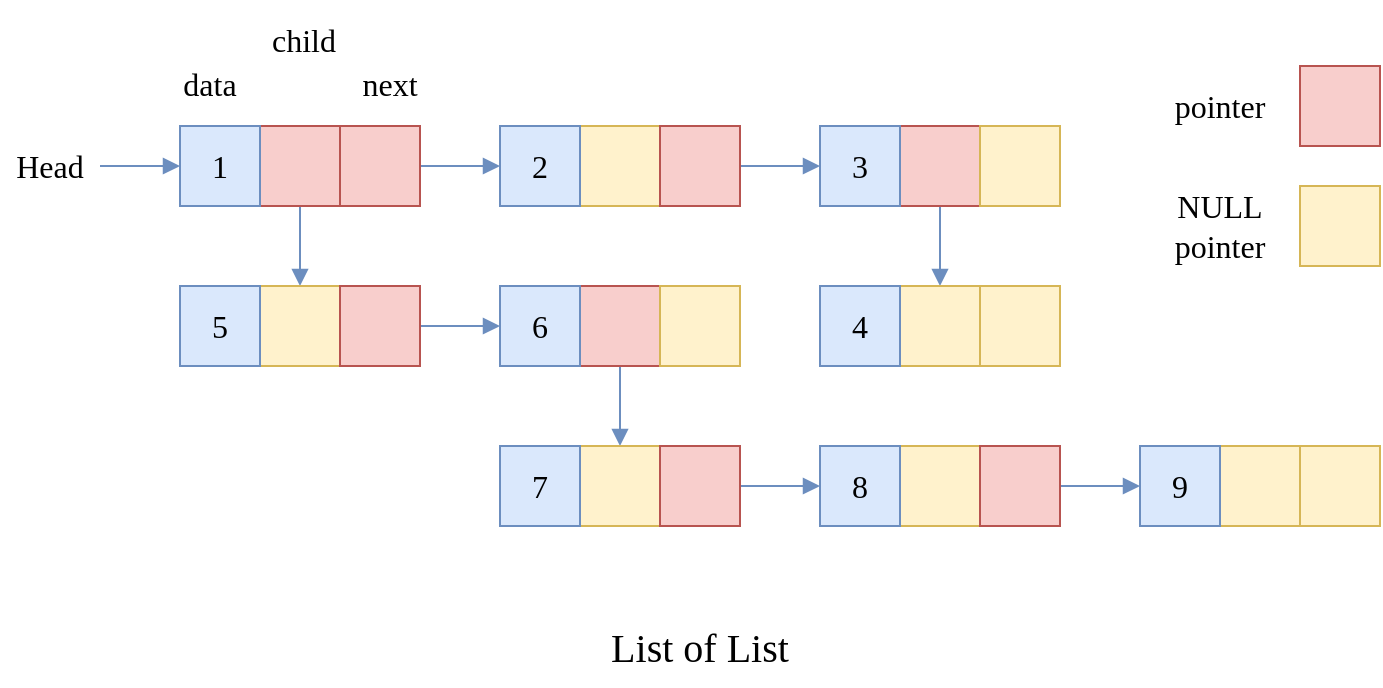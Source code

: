 <mxfile version="24.2.5" type="device">
  <diagram name="Page-1" id="G8ZvJWXJsHYqm7BaVf0D">
    <mxGraphModel dx="1420" dy="821" grid="1" gridSize="10" guides="1" tooltips="1" connect="1" arrows="1" fold="1" page="1" pageScale="1" pageWidth="850" pageHeight="1100" math="0" shadow="0">
      <root>
        <mxCell id="0" />
        <mxCell id="1" parent="0" />
        <mxCell id="Y1ht0l0qpF1LJEd9NI-s-20" value="child" style="text;html=1;align=center;verticalAlign=middle;whiteSpace=wrap;rounded=0;fontFamily=Ubuntu;fontSize=16;fontStyle=0;" parent="1" vertex="1">
          <mxGeometry x="317" y="177" width="50" height="40" as="geometry" />
        </mxCell>
        <mxCell id="6nbiD8FfBm9z2fzWC2GB-10" value="List of List" style="text;html=1;align=center;verticalAlign=middle;whiteSpace=wrap;rounded=0;fontFamily=Ubuntu;fontSize=20;fontStyle=0;" parent="1" vertex="1">
          <mxGeometry x="480" y="480" width="120" height="40" as="geometry" />
        </mxCell>
        <mxCell id="0Mc5ShmmSgY_8YMRMMed-91" style="edgeStyle=orthogonalEdgeStyle;rounded=1;orthogonalLoop=1;jettySize=auto;html=1;entryX=0.5;entryY=0;entryDx=0;entryDy=0;shadow=0;strokeColor=#6c8ebf;strokeWidth=1;fontFamily=Ubuntu;fontSize=14;fontStyle=0;endArrow=block;endFill=1;fillColor=#dae8fc;" edge="1" parent="1" source="0Mc5ShmmSgY_8YMRMMed-43" target="0Mc5ShmmSgY_8YMRMMed-85">
          <mxGeometry relative="1" as="geometry" />
        </mxCell>
        <mxCell id="0Mc5ShmmSgY_8YMRMMed-43" value="" style="rounded=0;whiteSpace=wrap;html=1;shadow=0;strokeColor=#b85450;strokeWidth=1;fontFamily=Ubuntu;fontSize=16;fontStyle=0;fillColor=#f8cecc;" vertex="1" parent="1">
          <mxGeometry x="320" y="240" width="40" height="40" as="geometry" />
        </mxCell>
        <mxCell id="0Mc5ShmmSgY_8YMRMMed-52" value="1" style="rounded=0;whiteSpace=wrap;html=1;shadow=0;strokeColor=#6c8ebf;strokeWidth=1;fontFamily=Ubuntu;fontSize=16;fontStyle=0;fillColor=#dae8fc;" vertex="1" parent="1">
          <mxGeometry x="280" y="240" width="40" height="40" as="geometry" />
        </mxCell>
        <mxCell id="0Mc5ShmmSgY_8YMRMMed-92" style="edgeStyle=orthogonalEdgeStyle;rounded=1;orthogonalLoop=1;jettySize=auto;html=1;entryX=0;entryY=0.5;entryDx=0;entryDy=0;shadow=0;strokeColor=#6c8ebf;strokeWidth=1;fontFamily=Ubuntu;fontSize=14;fontStyle=0;endArrow=block;endFill=1;fillColor=#dae8fc;" edge="1" parent="1" source="0Mc5ShmmSgY_8YMRMMed-72" target="0Mc5ShmmSgY_8YMRMMed-75">
          <mxGeometry relative="1" as="geometry" />
        </mxCell>
        <mxCell id="0Mc5ShmmSgY_8YMRMMed-72" value="" style="rounded=0;whiteSpace=wrap;html=1;shadow=0;strokeColor=#b85450;strokeWidth=1;fontFamily=Ubuntu;fontSize=16;fontStyle=0;fillColor=#f8cecc;" vertex="1" parent="1">
          <mxGeometry x="360" y="240" width="40" height="40" as="geometry" />
        </mxCell>
        <mxCell id="0Mc5ShmmSgY_8YMRMMed-74" value="" style="rounded=0;whiteSpace=wrap;html=1;shadow=0;strokeColor=#d6b656;strokeWidth=1;fontFamily=Ubuntu;fontSize=16;fontStyle=0;fillColor=#fff2cc;" vertex="1" parent="1">
          <mxGeometry x="480" y="240" width="40" height="40" as="geometry" />
        </mxCell>
        <mxCell id="0Mc5ShmmSgY_8YMRMMed-75" value="2" style="rounded=0;whiteSpace=wrap;html=1;shadow=0;strokeColor=#6c8ebf;strokeWidth=1;fontFamily=Ubuntu;fontSize=16;fontStyle=0;fillColor=#dae8fc;" vertex="1" parent="1">
          <mxGeometry x="440" y="240" width="40" height="40" as="geometry" />
        </mxCell>
        <mxCell id="0Mc5ShmmSgY_8YMRMMed-80" style="edgeStyle=orthogonalEdgeStyle;rounded=1;orthogonalLoop=1;jettySize=auto;html=1;entryX=0;entryY=0.5;entryDx=0;entryDy=0;shadow=0;strokeColor=#6c8ebf;strokeWidth=1;fontFamily=Ubuntu;fontSize=14;fontStyle=0;endArrow=block;endFill=1;fillColor=#dae8fc;" edge="1" parent="1" source="0Mc5ShmmSgY_8YMRMMed-76" target="0Mc5ShmmSgY_8YMRMMed-78">
          <mxGeometry relative="1" as="geometry" />
        </mxCell>
        <mxCell id="0Mc5ShmmSgY_8YMRMMed-76" value="" style="rounded=0;whiteSpace=wrap;html=1;shadow=0;strokeColor=#b85450;strokeWidth=1;fontFamily=Ubuntu;fontSize=16;fontStyle=0;fillColor=#f8cecc;" vertex="1" parent="1">
          <mxGeometry x="520" y="240" width="40" height="40" as="geometry" />
        </mxCell>
        <mxCell id="0Mc5ShmmSgY_8YMRMMed-84" style="edgeStyle=orthogonalEdgeStyle;rounded=1;orthogonalLoop=1;jettySize=auto;html=1;entryX=0.5;entryY=0;entryDx=0;entryDy=0;shadow=0;strokeColor=#6c8ebf;strokeWidth=1;fontFamily=Ubuntu;fontSize=14;fontStyle=0;endArrow=block;endFill=1;fillColor=#dae8fc;" edge="1" parent="1" source="0Mc5ShmmSgY_8YMRMMed-77" target="0Mc5ShmmSgY_8YMRMMed-81">
          <mxGeometry relative="1" as="geometry" />
        </mxCell>
        <mxCell id="0Mc5ShmmSgY_8YMRMMed-77" value="" style="rounded=0;whiteSpace=wrap;html=1;shadow=0;strokeColor=#b85450;strokeWidth=1;fontFamily=Ubuntu;fontSize=16;fontStyle=0;fillColor=#f8cecc;" vertex="1" parent="1">
          <mxGeometry x="640" y="240" width="40" height="40" as="geometry" />
        </mxCell>
        <mxCell id="0Mc5ShmmSgY_8YMRMMed-78" value="3" style="rounded=0;whiteSpace=wrap;html=1;shadow=0;strokeColor=#6c8ebf;strokeWidth=1;fontFamily=Ubuntu;fontSize=16;fontStyle=0;fillColor=#dae8fc;" vertex="1" parent="1">
          <mxGeometry x="600" y="240" width="40" height="40" as="geometry" />
        </mxCell>
        <mxCell id="0Mc5ShmmSgY_8YMRMMed-79" value="" style="rounded=0;whiteSpace=wrap;html=1;shadow=0;strokeColor=#d6b656;strokeWidth=1;fontFamily=Ubuntu;fontSize=16;fontStyle=0;fillColor=#fff2cc;" vertex="1" parent="1">
          <mxGeometry x="680" y="240" width="40" height="40" as="geometry" />
        </mxCell>
        <mxCell id="0Mc5ShmmSgY_8YMRMMed-81" value="" style="rounded=0;whiteSpace=wrap;html=1;shadow=0;strokeColor=#d6b656;strokeWidth=1;fontFamily=Ubuntu;fontSize=16;fontStyle=0;fillColor=#fff2cc;" vertex="1" parent="1">
          <mxGeometry x="640" y="320" width="40" height="40" as="geometry" />
        </mxCell>
        <mxCell id="0Mc5ShmmSgY_8YMRMMed-82" value="4" style="rounded=0;whiteSpace=wrap;html=1;shadow=0;strokeColor=#6c8ebf;strokeWidth=1;fontFamily=Ubuntu;fontSize=16;fontStyle=0;fillColor=#dae8fc;" vertex="1" parent="1">
          <mxGeometry x="600" y="320" width="40" height="40" as="geometry" />
        </mxCell>
        <mxCell id="0Mc5ShmmSgY_8YMRMMed-83" value="" style="rounded=0;whiteSpace=wrap;html=1;shadow=0;strokeColor=#d6b656;strokeWidth=1;fontFamily=Ubuntu;fontSize=16;fontStyle=0;fillColor=#fff2cc;" vertex="1" parent="1">
          <mxGeometry x="680" y="320" width="40" height="40" as="geometry" />
        </mxCell>
        <mxCell id="0Mc5ShmmSgY_8YMRMMed-85" value="" style="rounded=0;whiteSpace=wrap;html=1;shadow=0;strokeColor=#d6b656;strokeWidth=1;fontFamily=Ubuntu;fontSize=16;fontStyle=0;fillColor=#fff2cc;" vertex="1" parent="1">
          <mxGeometry x="320" y="320" width="40" height="40" as="geometry" />
        </mxCell>
        <mxCell id="0Mc5ShmmSgY_8YMRMMed-86" value="5" style="rounded=0;whiteSpace=wrap;html=1;shadow=0;strokeColor=#6c8ebf;strokeWidth=1;fontFamily=Ubuntu;fontSize=16;fontStyle=0;fillColor=#dae8fc;" vertex="1" parent="1">
          <mxGeometry x="280" y="320" width="40" height="40" as="geometry" />
        </mxCell>
        <mxCell id="0Mc5ShmmSgY_8YMRMMed-93" style="edgeStyle=orthogonalEdgeStyle;rounded=1;orthogonalLoop=1;jettySize=auto;html=1;shadow=0;strokeColor=#6c8ebf;strokeWidth=1;fontFamily=Ubuntu;fontSize=14;fontStyle=0;endArrow=block;endFill=1;fillColor=#dae8fc;" edge="1" parent="1" source="0Mc5ShmmSgY_8YMRMMed-87" target="0Mc5ShmmSgY_8YMRMMed-89">
          <mxGeometry relative="1" as="geometry" />
        </mxCell>
        <mxCell id="0Mc5ShmmSgY_8YMRMMed-87" value="" style="rounded=0;whiteSpace=wrap;html=1;shadow=0;strokeColor=#b85450;strokeWidth=1;fontFamily=Ubuntu;fontSize=16;fontStyle=0;fillColor=#f8cecc;" vertex="1" parent="1">
          <mxGeometry x="360" y="320" width="40" height="40" as="geometry" />
        </mxCell>
        <mxCell id="0Mc5ShmmSgY_8YMRMMed-97" style="edgeStyle=orthogonalEdgeStyle;rounded=1;orthogonalLoop=1;jettySize=auto;html=1;shadow=0;strokeColor=#6c8ebf;strokeWidth=1;fontFamily=Ubuntu;fontSize=14;fontStyle=0;endArrow=block;endFill=1;fillColor=#dae8fc;" edge="1" parent="1" source="0Mc5ShmmSgY_8YMRMMed-88" target="0Mc5ShmmSgY_8YMRMMed-94">
          <mxGeometry relative="1" as="geometry" />
        </mxCell>
        <mxCell id="0Mc5ShmmSgY_8YMRMMed-88" value="" style="rounded=0;whiteSpace=wrap;html=1;shadow=0;strokeColor=#b85450;strokeWidth=1;fontFamily=Ubuntu;fontSize=16;fontStyle=0;fillColor=#f8cecc;" vertex="1" parent="1">
          <mxGeometry x="480" y="320" width="40" height="40" as="geometry" />
        </mxCell>
        <mxCell id="0Mc5ShmmSgY_8YMRMMed-89" value="6" style="rounded=0;whiteSpace=wrap;html=1;shadow=0;strokeColor=#6c8ebf;strokeWidth=1;fontFamily=Ubuntu;fontSize=16;fontStyle=0;fillColor=#dae8fc;" vertex="1" parent="1">
          <mxGeometry x="440" y="320" width="40" height="40" as="geometry" />
        </mxCell>
        <mxCell id="0Mc5ShmmSgY_8YMRMMed-90" value="" style="rounded=0;whiteSpace=wrap;html=1;shadow=0;strokeColor=#d6b656;strokeWidth=1;fontFamily=Ubuntu;fontSize=16;fontStyle=0;fillColor=#fff2cc;" vertex="1" parent="1">
          <mxGeometry x="520" y="320" width="40" height="40" as="geometry" />
        </mxCell>
        <mxCell id="0Mc5ShmmSgY_8YMRMMed-94" value="" style="rounded=0;whiteSpace=wrap;html=1;shadow=0;strokeColor=#d6b656;strokeWidth=1;fontFamily=Ubuntu;fontSize=16;fontStyle=0;fillColor=#fff2cc;" vertex="1" parent="1">
          <mxGeometry x="480" y="400" width="40" height="40" as="geometry" />
        </mxCell>
        <mxCell id="0Mc5ShmmSgY_8YMRMMed-95" value="7" style="rounded=0;whiteSpace=wrap;html=1;shadow=0;strokeColor=#6c8ebf;strokeWidth=1;fontFamily=Ubuntu;fontSize=16;fontStyle=0;fillColor=#dae8fc;" vertex="1" parent="1">
          <mxGeometry x="440" y="400" width="40" height="40" as="geometry" />
        </mxCell>
        <mxCell id="0Mc5ShmmSgY_8YMRMMed-106" style="edgeStyle=orthogonalEdgeStyle;rounded=1;orthogonalLoop=1;jettySize=auto;html=1;entryX=0;entryY=0.5;entryDx=0;entryDy=0;shadow=0;strokeColor=#6c8ebf;strokeWidth=1;fontFamily=Ubuntu;fontSize=14;fontStyle=0;endArrow=block;endFill=1;fillColor=#dae8fc;" edge="1" parent="1" source="0Mc5ShmmSgY_8YMRMMed-96" target="0Mc5ShmmSgY_8YMRMMed-101">
          <mxGeometry relative="1" as="geometry" />
        </mxCell>
        <mxCell id="0Mc5ShmmSgY_8YMRMMed-96" value="" style="rounded=0;whiteSpace=wrap;html=1;shadow=0;strokeColor=#b85450;strokeWidth=1;fontFamily=Ubuntu;fontSize=16;fontStyle=0;fillColor=#f8cecc;" vertex="1" parent="1">
          <mxGeometry x="520" y="400" width="40" height="40" as="geometry" />
        </mxCell>
        <mxCell id="0Mc5ShmmSgY_8YMRMMed-98" value="next" style="text;html=1;align=center;verticalAlign=middle;whiteSpace=wrap;rounded=0;fontFamily=Ubuntu;fontSize=16;fontStyle=0;" vertex="1" parent="1">
          <mxGeometry x="365" y="199" width="40" height="40" as="geometry" />
        </mxCell>
        <mxCell id="0Mc5ShmmSgY_8YMRMMed-99" value="data" style="text;html=1;align=center;verticalAlign=middle;whiteSpace=wrap;rounded=0;fontFamily=Ubuntu;fontSize=16;fontStyle=0;" vertex="1" parent="1">
          <mxGeometry x="270" y="199" width="50" height="40" as="geometry" />
        </mxCell>
        <mxCell id="0Mc5ShmmSgY_8YMRMMed-100" value="" style="rounded=0;whiteSpace=wrap;html=1;shadow=0;strokeColor=#d6b656;strokeWidth=1;fontFamily=Ubuntu;fontSize=16;fontStyle=0;fillColor=#fff2cc;" vertex="1" parent="1">
          <mxGeometry x="640" y="400" width="40" height="40" as="geometry" />
        </mxCell>
        <mxCell id="0Mc5ShmmSgY_8YMRMMed-101" value="8" style="rounded=0;whiteSpace=wrap;html=1;shadow=0;strokeColor=#6c8ebf;strokeWidth=1;fontFamily=Ubuntu;fontSize=16;fontStyle=0;fillColor=#dae8fc;" vertex="1" parent="1">
          <mxGeometry x="600" y="400" width="40" height="40" as="geometry" />
        </mxCell>
        <mxCell id="0Mc5ShmmSgY_8YMRMMed-107" style="edgeStyle=orthogonalEdgeStyle;rounded=1;orthogonalLoop=1;jettySize=auto;html=1;entryX=0;entryY=0.5;entryDx=0;entryDy=0;shadow=0;strokeColor=#6c8ebf;strokeWidth=1;fontFamily=Ubuntu;fontSize=14;fontStyle=0;endArrow=block;endFill=1;fillColor=#dae8fc;" edge="1" parent="1" source="0Mc5ShmmSgY_8YMRMMed-102" target="0Mc5ShmmSgY_8YMRMMed-104">
          <mxGeometry relative="1" as="geometry" />
        </mxCell>
        <mxCell id="0Mc5ShmmSgY_8YMRMMed-102" value="" style="rounded=0;whiteSpace=wrap;html=1;shadow=0;strokeColor=#b85450;strokeWidth=1;fontFamily=Ubuntu;fontSize=16;fontStyle=0;fillColor=#f8cecc;" vertex="1" parent="1">
          <mxGeometry x="680" y="400" width="40" height="40" as="geometry" />
        </mxCell>
        <mxCell id="0Mc5ShmmSgY_8YMRMMed-103" value="" style="rounded=0;whiteSpace=wrap;html=1;shadow=0;strokeColor=#d6b656;strokeWidth=1;fontFamily=Ubuntu;fontSize=16;fontStyle=0;fillColor=#fff2cc;" vertex="1" parent="1">
          <mxGeometry x="800" y="400" width="40" height="40" as="geometry" />
        </mxCell>
        <mxCell id="0Mc5ShmmSgY_8YMRMMed-104" value="9" style="rounded=0;whiteSpace=wrap;html=1;shadow=0;strokeColor=#6c8ebf;strokeWidth=1;fontFamily=Ubuntu;fontSize=16;fontStyle=0;fillColor=#dae8fc;" vertex="1" parent="1">
          <mxGeometry x="760" y="400" width="40" height="40" as="geometry" />
        </mxCell>
        <mxCell id="0Mc5ShmmSgY_8YMRMMed-105" value="" style="rounded=0;whiteSpace=wrap;html=1;shadow=0;strokeColor=#d6b656;strokeWidth=1;fontFamily=Ubuntu;fontSize=16;fontStyle=0;fillColor=#fff2cc;" vertex="1" parent="1">
          <mxGeometry x="840" y="400" width="40" height="40" as="geometry" />
        </mxCell>
        <mxCell id="0Mc5ShmmSgY_8YMRMMed-108" value="" style="rounded=0;whiteSpace=wrap;html=1;shadow=0;strokeColor=#b85450;strokeWidth=1;fontFamily=Ubuntu;fontSize=16;fontStyle=0;fillColor=#f8cecc;" vertex="1" parent="1">
          <mxGeometry x="840" y="210" width="40" height="40" as="geometry" />
        </mxCell>
        <mxCell id="0Mc5ShmmSgY_8YMRMMed-109" value="" style="rounded=0;whiteSpace=wrap;html=1;shadow=0;strokeColor=#d6b656;strokeWidth=1;fontFamily=Ubuntu;fontSize=16;fontStyle=0;fillColor=#fff2cc;" vertex="1" parent="1">
          <mxGeometry x="840" y="270" width="40" height="40" as="geometry" />
        </mxCell>
        <mxCell id="0Mc5ShmmSgY_8YMRMMed-111" value="pointer" style="text;html=1;align=center;verticalAlign=middle;whiteSpace=wrap;rounded=0;fontFamily=Ubuntu;fontSize=16;fontStyle=0;" vertex="1" parent="1">
          <mxGeometry x="760" y="210" width="80" height="40" as="geometry" />
        </mxCell>
        <mxCell id="0Mc5ShmmSgY_8YMRMMed-112" value="NULL pointer" style="text;html=1;align=center;verticalAlign=middle;whiteSpace=wrap;rounded=0;fontFamily=Ubuntu;fontSize=16;fontStyle=0;" vertex="1" parent="1">
          <mxGeometry x="760" y="270" width="80" height="40" as="geometry" />
        </mxCell>
        <mxCell id="0Mc5ShmmSgY_8YMRMMed-114" style="edgeStyle=orthogonalEdgeStyle;rounded=1;orthogonalLoop=1;jettySize=auto;html=1;shadow=0;strokeColor=#6c8ebf;strokeWidth=1;fontFamily=Ubuntu;fontSize=14;fontStyle=0;endArrow=block;endFill=1;fillColor=#dae8fc;" edge="1" parent="1" source="0Mc5ShmmSgY_8YMRMMed-113" target="0Mc5ShmmSgY_8YMRMMed-52">
          <mxGeometry relative="1" as="geometry" />
        </mxCell>
        <mxCell id="0Mc5ShmmSgY_8YMRMMed-113" value="Head" style="text;html=1;align=center;verticalAlign=middle;whiteSpace=wrap;rounded=0;fontFamily=Ubuntu;fontSize=16;fontStyle=0;" vertex="1" parent="1">
          <mxGeometry x="190" y="240" width="50" height="40" as="geometry" />
        </mxCell>
      </root>
    </mxGraphModel>
  </diagram>
</mxfile>
